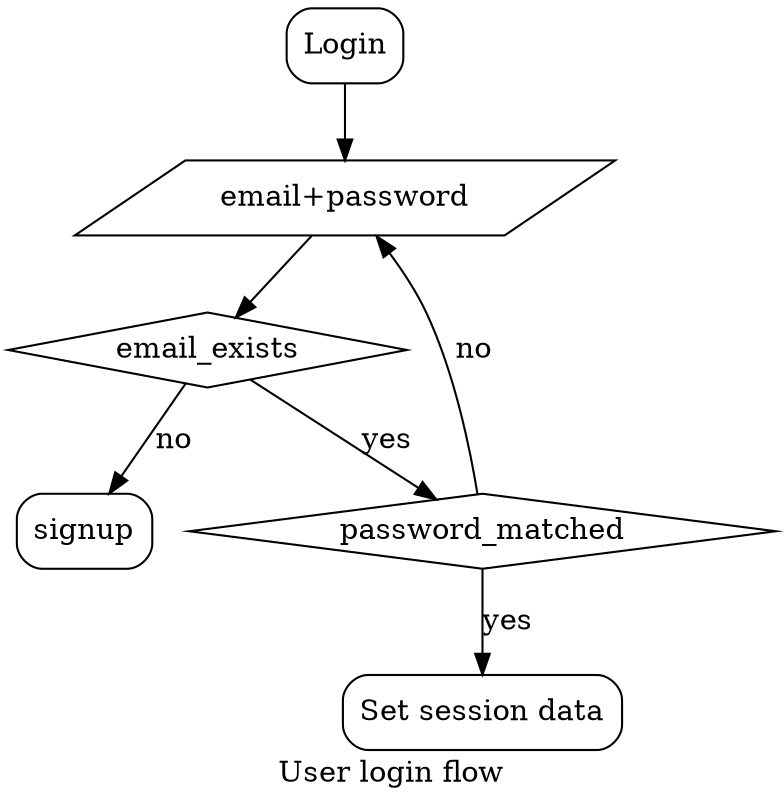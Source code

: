 digraph {
    label="User login flow"
    start[shape="box", style=rounded];
    end[shape="box", style=rounded];
    input[shape="parallelogram", style=""];
    signup[shape="box", style=rounded];
    email_exists[shape="diamond", style=""];
    password_matched[shape="diamond", style=""];
    

    start -> input;
    input -> email_exists;
    email_exists -> password_matched[label="yes"];
    email_exists -> signup[label="no"];
    password_matched -> end[label="yes"];
    password_matched -> input[label="no"];

    start[label="Login"]
    input[label="email+password"];
    end[label="Set session data"];
}